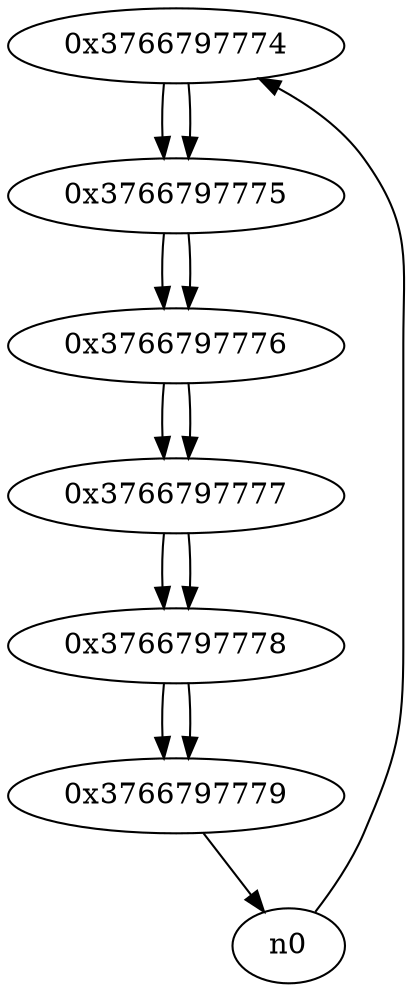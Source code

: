 digraph G{
/* nodes */
  n1 [label="0x3766797774"]
  n2 [label="0x3766797775"]
  n3 [label="0x3766797776"]
  n4 [label="0x3766797777"]
  n5 [label="0x3766797778"]
  n6 [label="0x3766797779"]
/* edges */
n1 -> n2;
n0 -> n1;
n2 -> n3;
n1 -> n2;
n3 -> n4;
n2 -> n3;
n4 -> n5;
n3 -> n4;
n5 -> n6;
n4 -> n5;
n6 -> n0;
n5 -> n6;
}
